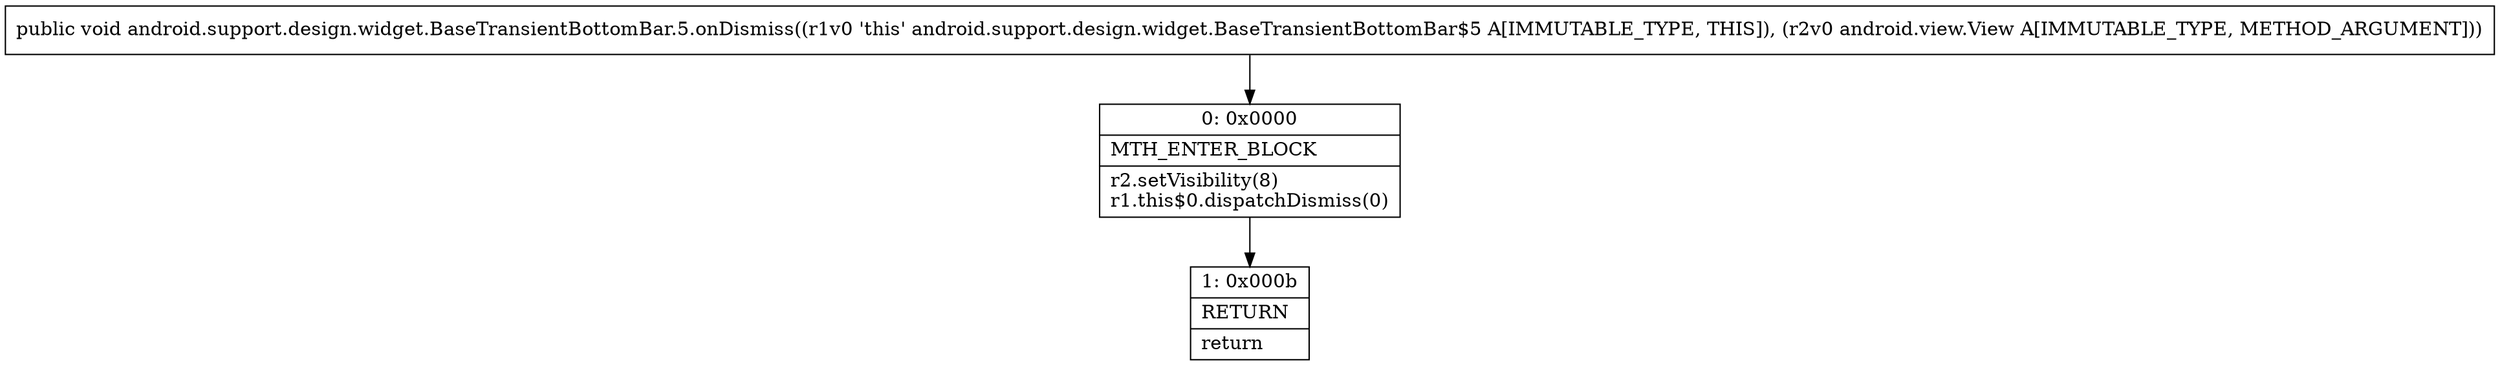 digraph "CFG forandroid.support.design.widget.BaseTransientBottomBar.5.onDismiss(Landroid\/view\/View;)V" {
Node_0 [shape=record,label="{0\:\ 0x0000|MTH_ENTER_BLOCK\l|r2.setVisibility(8)\lr1.this$0.dispatchDismiss(0)\l}"];
Node_1 [shape=record,label="{1\:\ 0x000b|RETURN\l|return\l}"];
MethodNode[shape=record,label="{public void android.support.design.widget.BaseTransientBottomBar.5.onDismiss((r1v0 'this' android.support.design.widget.BaseTransientBottomBar$5 A[IMMUTABLE_TYPE, THIS]), (r2v0 android.view.View A[IMMUTABLE_TYPE, METHOD_ARGUMENT])) }"];
MethodNode -> Node_0;
Node_0 -> Node_1;
}

